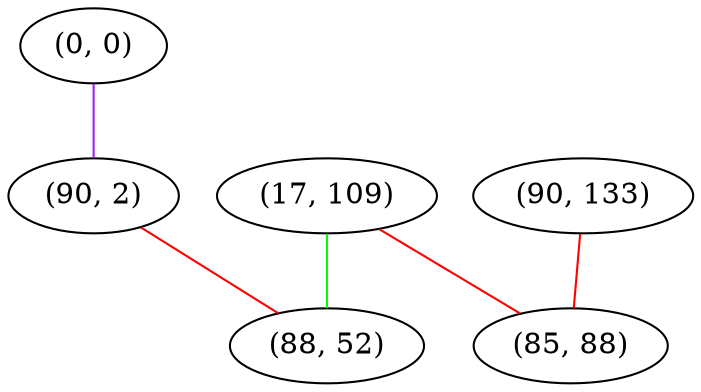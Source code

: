 graph "" {
"(0, 0)";
"(90, 2)";
"(90, 133)";
"(17, 109)";
"(85, 88)";
"(88, 52)";
"(0, 0)" -- "(90, 2)"  [color=purple, key=0, weight=4];
"(90, 2)" -- "(88, 52)"  [color=red, key=0, weight=1];
"(90, 133)" -- "(85, 88)"  [color=red, key=0, weight=1];
"(17, 109)" -- "(85, 88)"  [color=red, key=0, weight=1];
"(17, 109)" -- "(88, 52)"  [color=green, key=0, weight=2];
}
